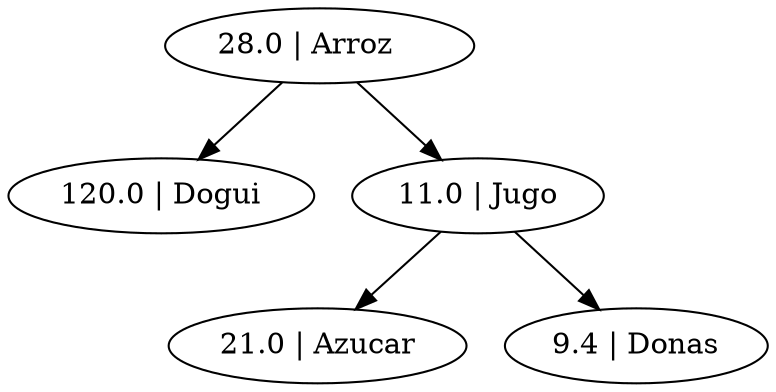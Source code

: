 strict digraph  {
	"28.0 | Arroz   " -> "120.0 | Dogui";
	"28.0 | Arroz   " -> "11.0 | Jugo";
	"11.0 | Jugo" -> "21.0 | Azucar";
	"11.0 | Jugo" -> "9.4 | Donas";
}
